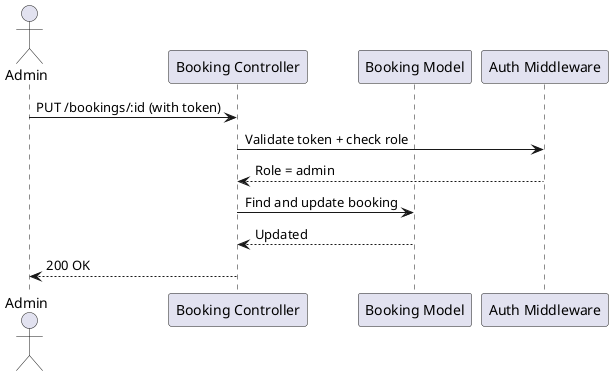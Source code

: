 @startuml
actor Admin
participant "Booking Controller" as Booking
participant "Booking Model" as DB
participant "Auth Middleware" as Auth

Admin -> Booking : PUT /bookings/:id (with token)
Booking -> Auth : Validate token + check role
Auth --> Booking : Role = admin
Booking -> DB : Find and update booking
DB --> Booking : Updated
Booking --> Admin : 200 OK
@enduml

